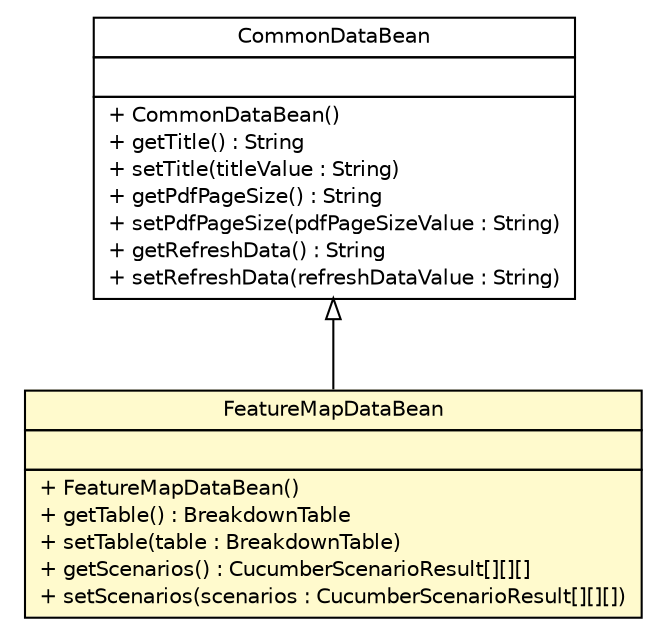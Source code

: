 #!/usr/local/bin/dot
#
# Class diagram 
# Generated by UMLGraph version R5_6 (http://www.umlgraph.org/)
#

digraph G {
	edge [fontname="Helvetica",fontsize=10,labelfontname="Helvetica",labelfontsize=10];
	node [fontname="Helvetica",fontsize=10,shape=plaintext];
	nodesep=0.25;
	ranksep=0.5;
	// com.github.mkolisnyk.cucumber.reporting.types.beans.FeatureMapDataBean
	c8352 [label=<<table title="com.github.mkolisnyk.cucumber.reporting.types.beans.FeatureMapDataBean" border="0" cellborder="1" cellspacing="0" cellpadding="2" port="p" bgcolor="lemonChiffon" href="./FeatureMapDataBean.html">
		<tr><td><table border="0" cellspacing="0" cellpadding="1">
<tr><td align="center" balign="center"> FeatureMapDataBean </td></tr>
		</table></td></tr>
		<tr><td><table border="0" cellspacing="0" cellpadding="1">
<tr><td align="left" balign="left">  </td></tr>
		</table></td></tr>
		<tr><td><table border="0" cellspacing="0" cellpadding="1">
<tr><td align="left" balign="left"> + FeatureMapDataBean() </td></tr>
<tr><td align="left" balign="left"> + getTable() : BreakdownTable </td></tr>
<tr><td align="left" balign="left"> + setTable(table : BreakdownTable) </td></tr>
<tr><td align="left" balign="left"> + getScenarios() : CucumberScenarioResult[][][] </td></tr>
<tr><td align="left" balign="left"> + setScenarios(scenarios : CucumberScenarioResult[][][]) </td></tr>
		</table></td></tr>
		</table>>, URL="./FeatureMapDataBean.html", fontname="Helvetica", fontcolor="black", fontsize=10.0];
	// com.github.mkolisnyk.cucumber.reporting.types.beans.CommonDataBean
	c8358 [label=<<table title="com.github.mkolisnyk.cucumber.reporting.types.beans.CommonDataBean" border="0" cellborder="1" cellspacing="0" cellpadding="2" port="p" href="./CommonDataBean.html">
		<tr><td><table border="0" cellspacing="0" cellpadding="1">
<tr><td align="center" balign="center"> CommonDataBean </td></tr>
		</table></td></tr>
		<tr><td><table border="0" cellspacing="0" cellpadding="1">
<tr><td align="left" balign="left">  </td></tr>
		</table></td></tr>
		<tr><td><table border="0" cellspacing="0" cellpadding="1">
<tr><td align="left" balign="left"> + CommonDataBean() </td></tr>
<tr><td align="left" balign="left"> + getTitle() : String </td></tr>
<tr><td align="left" balign="left"> + setTitle(titleValue : String) </td></tr>
<tr><td align="left" balign="left"> + getPdfPageSize() : String </td></tr>
<tr><td align="left" balign="left"> + setPdfPageSize(pdfPageSizeValue : String) </td></tr>
<tr><td align="left" balign="left"> + getRefreshData() : String </td></tr>
<tr><td align="left" balign="left"> + setRefreshData(refreshDataValue : String) </td></tr>
		</table></td></tr>
		</table>>, URL="./CommonDataBean.html", fontname="Helvetica", fontcolor="black", fontsize=10.0];
	//com.github.mkolisnyk.cucumber.reporting.types.beans.FeatureMapDataBean extends com.github.mkolisnyk.cucumber.reporting.types.beans.CommonDataBean
	c8358:p -> c8352:p [dir=back,arrowtail=empty];
}


